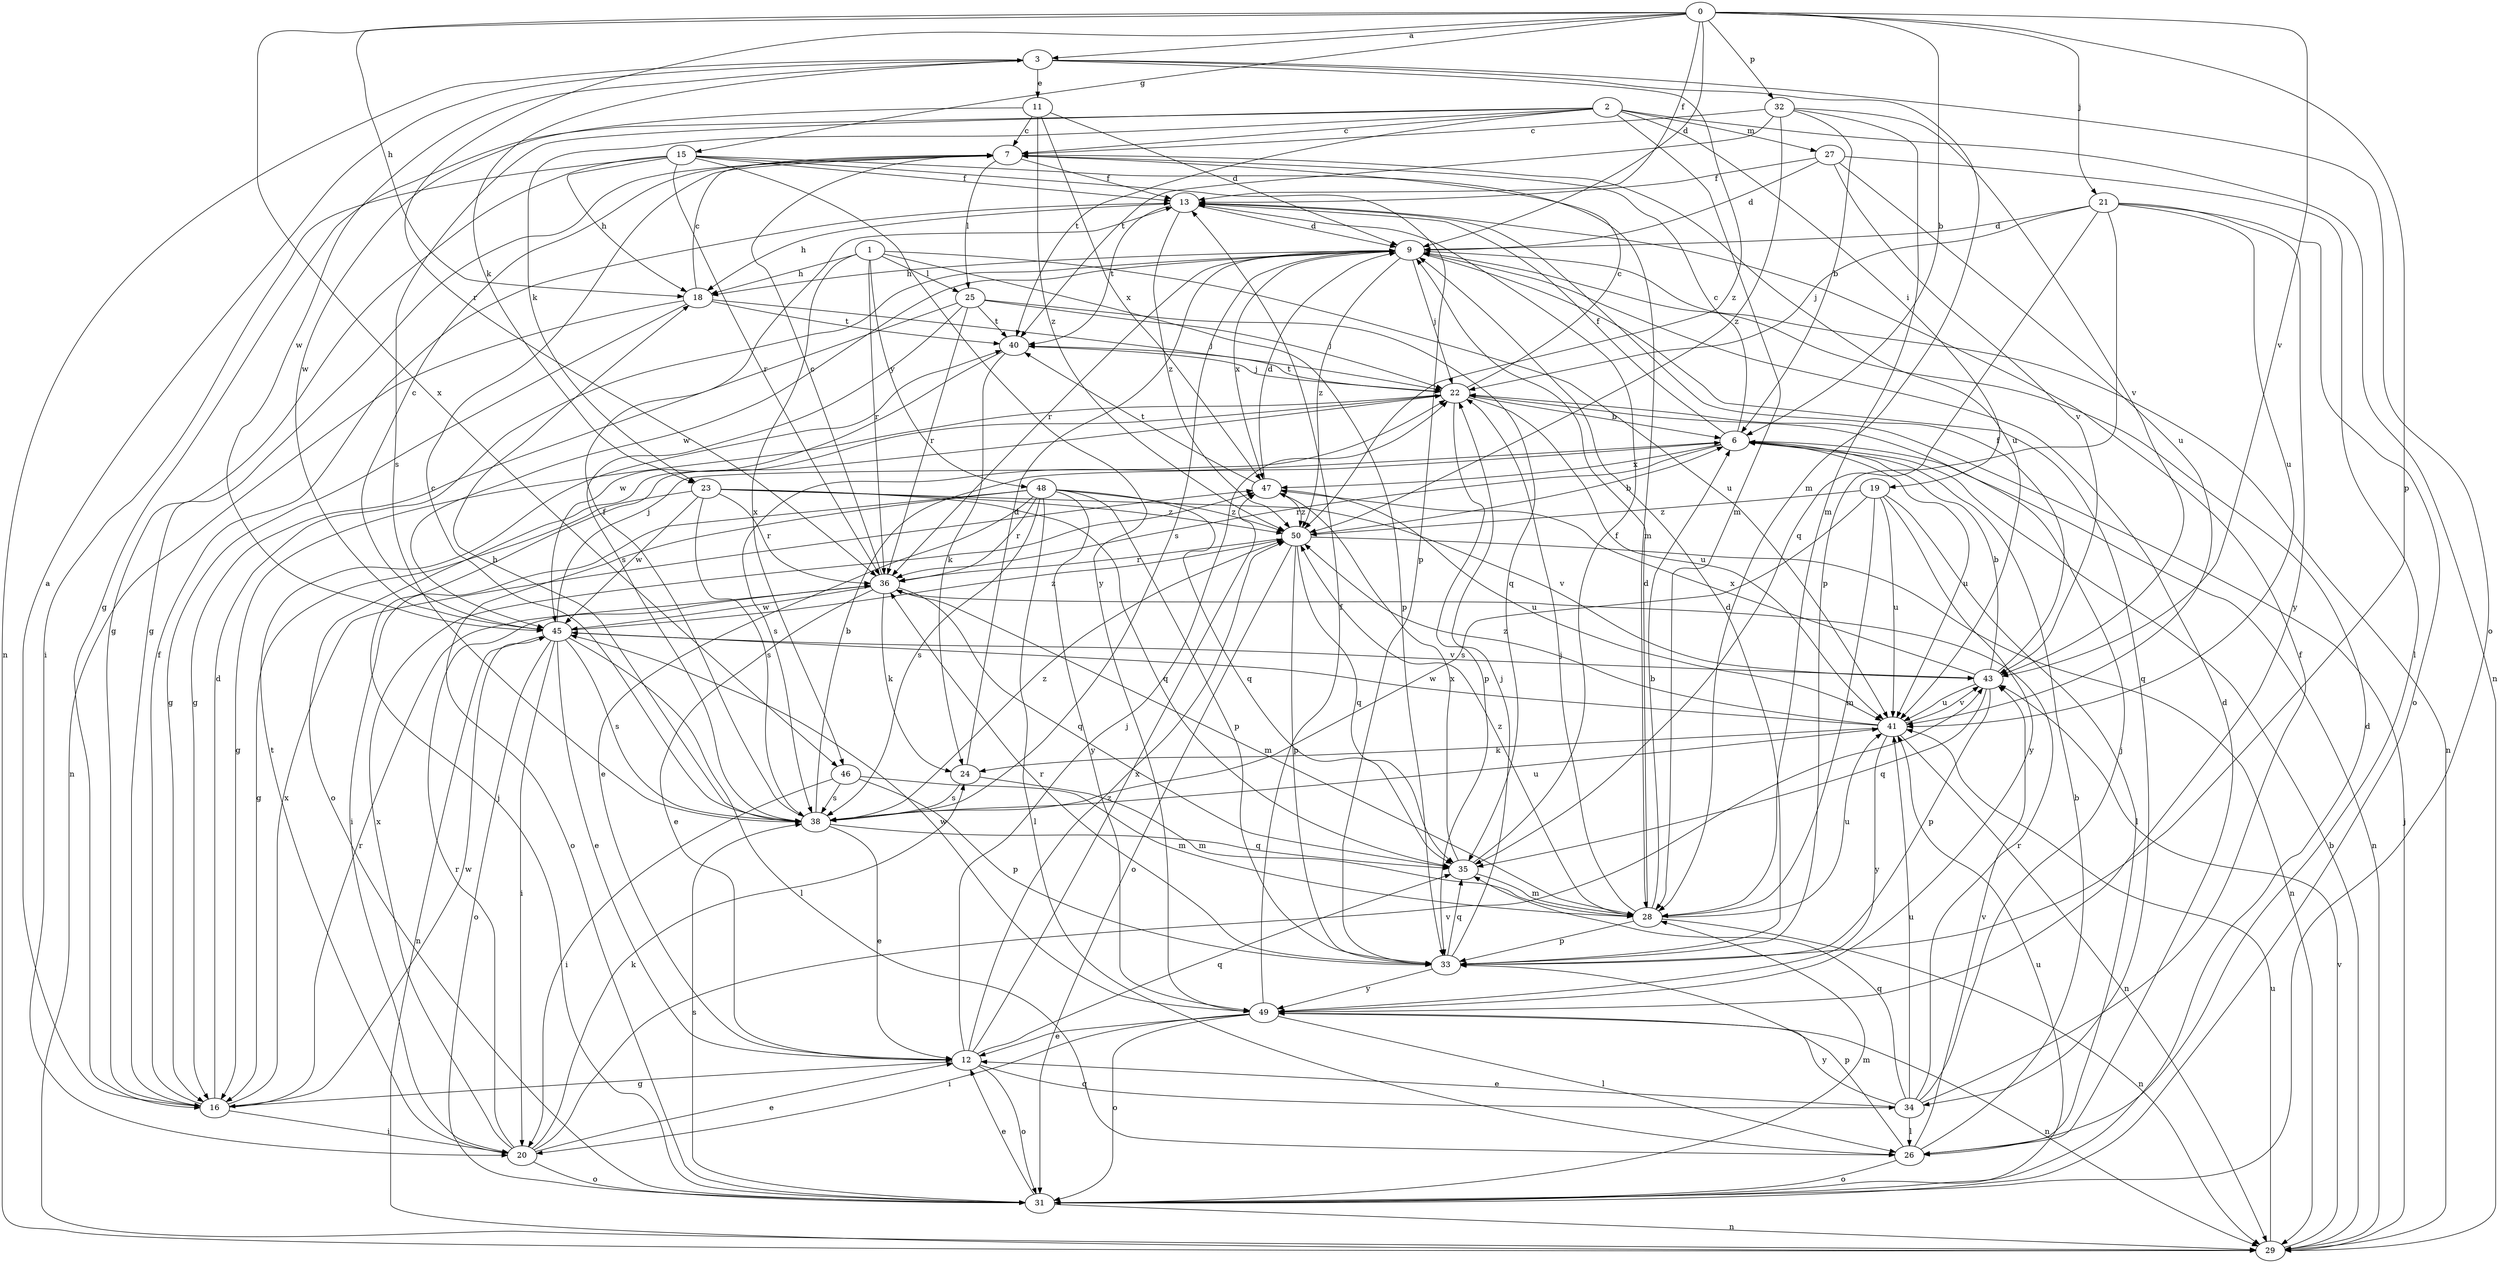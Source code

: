 strict digraph  {
0;
1;
2;
3;
6;
7;
9;
11;
12;
13;
15;
16;
18;
19;
20;
21;
22;
23;
24;
25;
26;
27;
28;
29;
31;
32;
33;
34;
35;
36;
38;
40;
41;
43;
45;
46;
47;
48;
49;
50;
0 -> 3  [label=a];
0 -> 6  [label=b];
0 -> 9  [label=d];
0 -> 13  [label=f];
0 -> 15  [label=g];
0 -> 18  [label=h];
0 -> 21  [label=j];
0 -> 32  [label=p];
0 -> 33  [label=p];
0 -> 36  [label=r];
0 -> 43  [label=v];
0 -> 46  [label=x];
1 -> 18  [label=h];
1 -> 25  [label=l];
1 -> 33  [label=p];
1 -> 36  [label=r];
1 -> 41  [label=u];
1 -> 46  [label=x];
1 -> 48  [label=y];
2 -> 7  [label=c];
2 -> 16  [label=g];
2 -> 19  [label=i];
2 -> 23  [label=k];
2 -> 27  [label=m];
2 -> 28  [label=m];
2 -> 29  [label=n];
2 -> 38  [label=s];
2 -> 40  [label=t];
3 -> 11  [label=e];
3 -> 23  [label=k];
3 -> 28  [label=m];
3 -> 29  [label=n];
3 -> 31  [label=o];
3 -> 45  [label=w];
3 -> 50  [label=z];
6 -> 7  [label=c];
6 -> 13  [label=f];
6 -> 29  [label=n];
6 -> 36  [label=r];
6 -> 38  [label=s];
6 -> 41  [label=u];
6 -> 47  [label=x];
7 -> 13  [label=f];
7 -> 16  [label=g];
7 -> 25  [label=l];
7 -> 41  [label=u];
9 -> 18  [label=h];
9 -> 22  [label=j];
9 -> 29  [label=n];
9 -> 34  [label=q];
9 -> 36  [label=r];
9 -> 38  [label=s];
9 -> 45  [label=w];
9 -> 47  [label=x];
9 -> 50  [label=z];
11 -> 7  [label=c];
11 -> 9  [label=d];
11 -> 45  [label=w];
11 -> 47  [label=x];
11 -> 50  [label=z];
12 -> 16  [label=g];
12 -> 22  [label=j];
12 -> 31  [label=o];
12 -> 34  [label=q];
12 -> 35  [label=q];
12 -> 47  [label=x];
12 -> 50  [label=z];
13 -> 9  [label=d];
13 -> 18  [label=h];
13 -> 40  [label=t];
13 -> 50  [label=z];
15 -> 13  [label=f];
15 -> 16  [label=g];
15 -> 18  [label=h];
15 -> 20  [label=i];
15 -> 28  [label=m];
15 -> 33  [label=p];
15 -> 36  [label=r];
15 -> 49  [label=y];
16 -> 3  [label=a];
16 -> 9  [label=d];
16 -> 13  [label=f];
16 -> 20  [label=i];
16 -> 36  [label=r];
16 -> 45  [label=w];
16 -> 47  [label=x];
18 -> 7  [label=c];
18 -> 16  [label=g];
18 -> 22  [label=j];
18 -> 29  [label=n];
18 -> 40  [label=t];
19 -> 26  [label=l];
19 -> 28  [label=m];
19 -> 38  [label=s];
19 -> 41  [label=u];
19 -> 49  [label=y];
19 -> 50  [label=z];
20 -> 12  [label=e];
20 -> 24  [label=k];
20 -> 31  [label=o];
20 -> 36  [label=r];
20 -> 40  [label=t];
20 -> 43  [label=v];
20 -> 47  [label=x];
21 -> 9  [label=d];
21 -> 22  [label=j];
21 -> 31  [label=o];
21 -> 33  [label=p];
21 -> 35  [label=q];
21 -> 41  [label=u];
21 -> 49  [label=y];
22 -> 6  [label=b];
22 -> 7  [label=c];
22 -> 16  [label=g];
22 -> 31  [label=o];
22 -> 33  [label=p];
22 -> 40  [label=t];
22 -> 41  [label=u];
23 -> 16  [label=g];
23 -> 35  [label=q];
23 -> 36  [label=r];
23 -> 38  [label=s];
23 -> 43  [label=v];
23 -> 45  [label=w];
23 -> 50  [label=z];
24 -> 9  [label=d];
24 -> 28  [label=m];
24 -> 38  [label=s];
25 -> 16  [label=g];
25 -> 22  [label=j];
25 -> 35  [label=q];
25 -> 36  [label=r];
25 -> 38  [label=s];
25 -> 40  [label=t];
26 -> 6  [label=b];
26 -> 9  [label=d];
26 -> 31  [label=o];
26 -> 33  [label=p];
26 -> 43  [label=v];
27 -> 9  [label=d];
27 -> 13  [label=f];
27 -> 26  [label=l];
27 -> 41  [label=u];
27 -> 43  [label=v];
28 -> 6  [label=b];
28 -> 9  [label=d];
28 -> 22  [label=j];
28 -> 29  [label=n];
28 -> 33  [label=p];
28 -> 41  [label=u];
28 -> 50  [label=z];
29 -> 6  [label=b];
29 -> 22  [label=j];
29 -> 41  [label=u];
29 -> 43  [label=v];
31 -> 9  [label=d];
31 -> 12  [label=e];
31 -> 22  [label=j];
31 -> 28  [label=m];
31 -> 29  [label=n];
31 -> 38  [label=s];
31 -> 41  [label=u];
32 -> 6  [label=b];
32 -> 7  [label=c];
32 -> 28  [label=m];
32 -> 40  [label=t];
32 -> 43  [label=v];
32 -> 50  [label=z];
33 -> 9  [label=d];
33 -> 22  [label=j];
33 -> 35  [label=q];
33 -> 36  [label=r];
33 -> 49  [label=y];
34 -> 12  [label=e];
34 -> 13  [label=f];
34 -> 22  [label=j];
34 -> 26  [label=l];
34 -> 35  [label=q];
34 -> 36  [label=r];
34 -> 41  [label=u];
34 -> 49  [label=y];
35 -> 13  [label=f];
35 -> 28  [label=m];
35 -> 47  [label=x];
36 -> 7  [label=c];
36 -> 12  [label=e];
36 -> 24  [label=k];
36 -> 28  [label=m];
36 -> 35  [label=q];
36 -> 45  [label=w];
38 -> 6  [label=b];
38 -> 7  [label=c];
38 -> 12  [label=e];
38 -> 13  [label=f];
38 -> 18  [label=h];
38 -> 35  [label=q];
38 -> 41  [label=u];
38 -> 50  [label=z];
40 -> 22  [label=j];
40 -> 24  [label=k];
40 -> 45  [label=w];
41 -> 24  [label=k];
41 -> 29  [label=n];
41 -> 43  [label=v];
41 -> 45  [label=w];
41 -> 49  [label=y];
41 -> 50  [label=z];
43 -> 6  [label=b];
43 -> 13  [label=f];
43 -> 33  [label=p];
43 -> 35  [label=q];
43 -> 41  [label=u];
43 -> 47  [label=x];
45 -> 7  [label=c];
45 -> 12  [label=e];
45 -> 20  [label=i];
45 -> 22  [label=j];
45 -> 26  [label=l];
45 -> 29  [label=n];
45 -> 31  [label=o];
45 -> 38  [label=s];
45 -> 43  [label=v];
45 -> 50  [label=z];
46 -> 20  [label=i];
46 -> 28  [label=m];
46 -> 33  [label=p];
46 -> 38  [label=s];
47 -> 9  [label=d];
47 -> 40  [label=t];
47 -> 41  [label=u];
47 -> 50  [label=z];
48 -> 12  [label=e];
48 -> 20  [label=i];
48 -> 26  [label=l];
48 -> 31  [label=o];
48 -> 33  [label=p];
48 -> 35  [label=q];
48 -> 36  [label=r];
48 -> 38  [label=s];
48 -> 49  [label=y];
48 -> 50  [label=z];
49 -> 12  [label=e];
49 -> 13  [label=f];
49 -> 20  [label=i];
49 -> 26  [label=l];
49 -> 29  [label=n];
49 -> 31  [label=o];
49 -> 45  [label=w];
50 -> 6  [label=b];
50 -> 29  [label=n];
50 -> 31  [label=o];
50 -> 33  [label=p];
50 -> 35  [label=q];
50 -> 36  [label=r];
}
